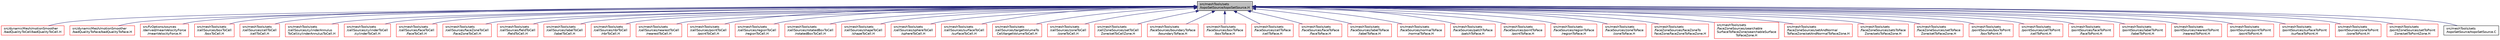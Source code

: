digraph "src/meshTools/sets/topoSetSource/topoSetSource.H"
{
  bgcolor="transparent";
  edge [fontname="Helvetica",fontsize="10",labelfontname="Helvetica",labelfontsize="10"];
  node [fontname="Helvetica",fontsize="10",shape=record];
  Node159 [label="src/meshTools/sets\l/topoSetSource/topoSetSource.H",height=0.2,width=0.4,color="black", fillcolor="grey75", style="filled", fontcolor="black"];
  Node159 -> Node160 [dir="back",color="midnightblue",fontsize="10",style="solid",fontname="Helvetica"];
  Node160 [label="src/dynamicMesh/motionSmoother\l/badQualityToCell/badQualityToCell.H",height=0.2,width=0.4,color="red",URL="$a00575.html"];
  Node159 -> Node162 [dir="back",color="midnightblue",fontsize="10",style="solid",fontname="Helvetica"];
  Node162 [label="src/dynamicMesh/motionSmoother\l/badQualityToFace/badQualityToFace.H",height=0.2,width=0.4,color="red",URL="$a00581.html"];
  Node159 -> Node164 [dir="back",color="midnightblue",fontsize="10",style="solid",fontname="Helvetica"];
  Node164 [label="src/fvOptions/sources\l/derived/meanVelocityForce\l/meanVelocityForce.H",height=0.2,width=0.4,color="red",URL="$a05321.html"];
  Node159 -> Node169 [dir="back",color="midnightblue",fontsize="10",style="solid",fontname="Helvetica"];
  Node169 [label="src/meshTools/sets\l/cellSources/boxToCell\l/boxToCell.H",height=0.2,width=0.4,color="red",URL="$a08549.html"];
  Node159 -> Node171 [dir="back",color="midnightblue",fontsize="10",style="solid",fontname="Helvetica"];
  Node171 [label="src/meshTools/sets\l/cellSources/cellToCell\l/cellToCell.H",height=0.2,width=0.4,color="red",URL="$a08555.html"];
  Node159 -> Node174 [dir="back",color="midnightblue",fontsize="10",style="solid",fontname="Helvetica"];
  Node174 [label="src/meshTools/sets\l/cellSources/cylinderAnnulus\lToCell/cylinderAnnulusToCell.H",height=0.2,width=0.4,color="red",URL="$a08561.html"];
  Node159 -> Node176 [dir="back",color="midnightblue",fontsize="10",style="solid",fontname="Helvetica"];
  Node176 [label="src/meshTools/sets\l/cellSources/cylinderToCell\l/cylinderToCell.H",height=0.2,width=0.4,color="red",URL="$a08567.html"];
  Node159 -> Node178 [dir="back",color="midnightblue",fontsize="10",style="solid",fontname="Helvetica"];
  Node178 [label="src/meshTools/sets\l/cellSources/faceToCell\l/faceToCell.H",height=0.2,width=0.4,color="red",URL="$a08573.html"];
  Node159 -> Node180 [dir="back",color="midnightblue",fontsize="10",style="solid",fontname="Helvetica"];
  Node180 [label="src/meshTools/sets\l/cellSources/faceZoneToCell\l/faceZoneToCell.H",height=0.2,width=0.4,color="red",URL="$a08579.html"];
  Node159 -> Node182 [dir="back",color="midnightblue",fontsize="10",style="solid",fontname="Helvetica"];
  Node182 [label="src/meshTools/sets\l/cellSources/fieldToCell\l/fieldToCell.H",height=0.2,width=0.4,color="red",URL="$a08588.html"];
  Node159 -> Node184 [dir="back",color="midnightblue",fontsize="10",style="solid",fontname="Helvetica"];
  Node184 [label="src/meshTools/sets\l/cellSources/labelToCell\l/labelToCell.H",height=0.2,width=0.4,color="red",URL="$a08594.html"];
  Node159 -> Node186 [dir="back",color="midnightblue",fontsize="10",style="solid",fontname="Helvetica"];
  Node186 [label="src/meshTools/sets\l/cellSources/nbrToCell\l/nbrToCell.H",height=0.2,width=0.4,color="red",URL="$a08600.html"];
  Node159 -> Node188 [dir="back",color="midnightblue",fontsize="10",style="solid",fontname="Helvetica"];
  Node188 [label="src/meshTools/sets\l/cellSources/nearestToCell\l/nearestToCell.H",height=0.2,width=0.4,color="red",URL="$a08606.html"];
  Node159 -> Node190 [dir="back",color="midnightblue",fontsize="10",style="solid",fontname="Helvetica"];
  Node190 [label="src/meshTools/sets\l/cellSources/pointToCell\l/pointToCell.H",height=0.2,width=0.4,color="red",URL="$a08612.html"];
  Node159 -> Node192 [dir="back",color="midnightblue",fontsize="10",style="solid",fontname="Helvetica"];
  Node192 [label="src/meshTools/sets\l/cellSources/regionToCell\l/regionToCell.H",height=0.2,width=0.4,color="red",URL="$a08618.html"];
  Node159 -> Node194 [dir="back",color="midnightblue",fontsize="10",style="solid",fontname="Helvetica"];
  Node194 [label="src/meshTools/sets\l/cellSources/rotatedBoxToCell\l/rotatedBoxToCell.H",height=0.2,width=0.4,color="red",URL="$a08624.html"];
  Node159 -> Node196 [dir="back",color="midnightblue",fontsize="10",style="solid",fontname="Helvetica"];
  Node196 [label="src/meshTools/sets\l/cellSources/shapeToCell\l/shapeToCell.H",height=0.2,width=0.4,color="red",URL="$a08630.html"];
  Node159 -> Node198 [dir="back",color="midnightblue",fontsize="10",style="solid",fontname="Helvetica"];
  Node198 [label="src/meshTools/sets\l/cellSources/sphereToCell\l/sphereToCell.H",height=0.2,width=0.4,color="red",URL="$a08636.html"];
  Node159 -> Node200 [dir="back",color="midnightblue",fontsize="10",style="solid",fontname="Helvetica"];
  Node200 [label="src/meshTools/sets\l/cellSources/surfaceToCell\l/surfaceToCell.H",height=0.2,width=0.4,color="red",URL="$a08642.html"];
  Node159 -> Node202 [dir="back",color="midnightblue",fontsize="10",style="solid",fontname="Helvetica"];
  Node202 [label="src/meshTools/sets\l/cellSources/targetVolumeTo\lCell/targetVolumeToCell.H",height=0.2,width=0.4,color="red",URL="$a08648.html"];
  Node159 -> Node204 [dir="back",color="midnightblue",fontsize="10",style="solid",fontname="Helvetica"];
  Node204 [label="src/meshTools/sets\l/cellSources/zoneToCell\l/zoneToCell.H",height=0.2,width=0.4,color="red",URL="$a08654.html"];
  Node159 -> Node206 [dir="back",color="midnightblue",fontsize="10",style="solid",fontname="Helvetica"];
  Node206 [label="src/meshTools/sets\l/cellZoneSources/setToCell\lZone/setToCellZone.H",height=0.2,width=0.4,color="red",URL="$a08660.html"];
  Node159 -> Node208 [dir="back",color="midnightblue",fontsize="10",style="solid",fontname="Helvetica"];
  Node208 [label="src/meshTools/sets\l/faceSources/boundaryToFace\l/boundaryToFace.H",height=0.2,width=0.4,color="red",URL="$a08666.html"];
  Node159 -> Node210 [dir="back",color="midnightblue",fontsize="10",style="solid",fontname="Helvetica"];
  Node210 [label="src/meshTools/sets\l/faceSources/boxToFace\l/boxToFace.H",height=0.2,width=0.4,color="red",URL="$a08672.html"];
  Node159 -> Node212 [dir="back",color="midnightblue",fontsize="10",style="solid",fontname="Helvetica"];
  Node212 [label="src/meshTools/sets\l/faceSources/cellToFace\l/cellToFace.H",height=0.2,width=0.4,color="red",URL="$a08678.html"];
  Node159 -> Node214 [dir="back",color="midnightblue",fontsize="10",style="solid",fontname="Helvetica"];
  Node214 [label="src/meshTools/sets\l/faceSources/faceToFace\l/faceToFace.H",height=0.2,width=0.4,color="red",URL="$a08684.html"];
  Node159 -> Node216 [dir="back",color="midnightblue",fontsize="10",style="solid",fontname="Helvetica"];
  Node216 [label="src/meshTools/sets\l/faceSources/labelToFace\l/labelToFace.H",height=0.2,width=0.4,color="red",URL="$a08690.html"];
  Node159 -> Node218 [dir="back",color="midnightblue",fontsize="10",style="solid",fontname="Helvetica"];
  Node218 [label="src/meshTools/sets\l/faceSources/normalToFace\l/normalToFace.H",height=0.2,width=0.4,color="red",URL="$a08696.html"];
  Node159 -> Node220 [dir="back",color="midnightblue",fontsize="10",style="solid",fontname="Helvetica"];
  Node220 [label="src/meshTools/sets\l/faceSources/patchToFace\l/patchToFace.H",height=0.2,width=0.4,color="red",URL="$a08702.html"];
  Node159 -> Node222 [dir="back",color="midnightblue",fontsize="10",style="solid",fontname="Helvetica"];
  Node222 [label="src/meshTools/sets\l/faceSources/pointToFace\l/pointToFace.H",height=0.2,width=0.4,color="red",URL="$a08708.html"];
  Node159 -> Node224 [dir="back",color="midnightblue",fontsize="10",style="solid",fontname="Helvetica"];
  Node224 [label="src/meshTools/sets\l/faceSources/regionToFace\l/regionToFace.H",height=0.2,width=0.4,color="red",URL="$a08714.html"];
  Node159 -> Node226 [dir="back",color="midnightblue",fontsize="10",style="solid",fontname="Helvetica"];
  Node226 [label="src/meshTools/sets\l/faceSources/zoneToFace\l/zoneToFace.H",height=0.2,width=0.4,color="red",URL="$a08720.html"];
  Node159 -> Node228 [dir="back",color="midnightblue",fontsize="10",style="solid",fontname="Helvetica"];
  Node228 [label="src/meshTools/sets\l/faceZoneSources/faceZoneTo\lFaceZone/faceZoneToFaceZone.H",height=0.2,width=0.4,color="red",URL="$a08726.html"];
  Node159 -> Node230 [dir="back",color="midnightblue",fontsize="10",style="solid",fontname="Helvetica"];
  Node230 [label="src/meshTools/sets\l/faceZoneSources/searchable\lSurfaceToFaceZone/searchableSurface\lToFaceZone.H",height=0.2,width=0.4,color="red",URL="$a08732.html"];
  Node159 -> Node232 [dir="back",color="midnightblue",fontsize="10",style="solid",fontname="Helvetica"];
  Node232 [label="src/meshTools/sets\l/faceZoneSources/setAndNormal\lToFaceZone/setAndNormalToFaceZone.H",height=0.2,width=0.4,color="red",URL="$a08738.html"];
  Node159 -> Node234 [dir="back",color="midnightblue",fontsize="10",style="solid",fontname="Helvetica"];
  Node234 [label="src/meshTools/sets\l/faceZoneSources/setsToFace\lZone/setsToFaceZone.H",height=0.2,width=0.4,color="red",URL="$a08744.html"];
  Node159 -> Node236 [dir="back",color="midnightblue",fontsize="10",style="solid",fontname="Helvetica"];
  Node236 [label="src/meshTools/sets\l/faceZoneSources/setToFace\lZone/setToFaceZone.H",height=0.2,width=0.4,color="red",URL="$a08750.html"];
  Node159 -> Node238 [dir="back",color="midnightblue",fontsize="10",style="solid",fontname="Helvetica"];
  Node238 [label="src/meshTools/sets\l/pointSources/boxToPoint\l/boxToPoint.H",height=0.2,width=0.4,color="red",URL="$a08756.html"];
  Node159 -> Node240 [dir="back",color="midnightblue",fontsize="10",style="solid",fontname="Helvetica"];
  Node240 [label="src/meshTools/sets\l/pointSources/cellToPoint\l/cellToPoint.H",height=0.2,width=0.4,color="red",URL="$a08762.html"];
  Node159 -> Node242 [dir="back",color="midnightblue",fontsize="10",style="solid",fontname="Helvetica"];
  Node242 [label="src/meshTools/sets\l/pointSources/faceToPoint\l/faceToPoint.H",height=0.2,width=0.4,color="red",URL="$a08768.html"];
  Node159 -> Node244 [dir="back",color="midnightblue",fontsize="10",style="solid",fontname="Helvetica"];
  Node244 [label="src/meshTools/sets\l/pointSources/labelToPoint\l/labelToPoint.H",height=0.2,width=0.4,color="red",URL="$a08774.html"];
  Node159 -> Node246 [dir="back",color="midnightblue",fontsize="10",style="solid",fontname="Helvetica"];
  Node246 [label="src/meshTools/sets\l/pointSources/nearestToPoint\l/nearestToPoint.H",height=0.2,width=0.4,color="red",URL="$a08780.html"];
  Node159 -> Node248 [dir="back",color="midnightblue",fontsize="10",style="solid",fontname="Helvetica"];
  Node248 [label="src/meshTools/sets\l/pointSources/pointToPoint\l/pointToPoint.H",height=0.2,width=0.4,color="red",URL="$a08786.html"];
  Node159 -> Node250 [dir="back",color="midnightblue",fontsize="10",style="solid",fontname="Helvetica"];
  Node250 [label="src/meshTools/sets\l/pointSources/surfaceToPoint\l/surfaceToPoint.H",height=0.2,width=0.4,color="red",URL="$a08792.html"];
  Node159 -> Node252 [dir="back",color="midnightblue",fontsize="10",style="solid",fontname="Helvetica"];
  Node252 [label="src/meshTools/sets\l/pointSources/zoneToPoint\l/zoneToPoint.H",height=0.2,width=0.4,color="red",URL="$a08798.html"];
  Node159 -> Node254 [dir="back",color="midnightblue",fontsize="10",style="solid",fontname="Helvetica"];
  Node254 [label="src/meshTools/sets\l/pointZoneSources/setToPoint\lZone/setToPointZone.H",height=0.2,width=0.4,color="red",URL="$a08804.html"];
  Node159 -> Node256 [dir="back",color="midnightblue",fontsize="10",style="solid",fontname="Helvetica"];
  Node256 [label="src/meshTools/sets\l/topoSetSource/topoSetSource.C",height=0.2,width=0.4,color="black",URL="$a08849.html"];
}
